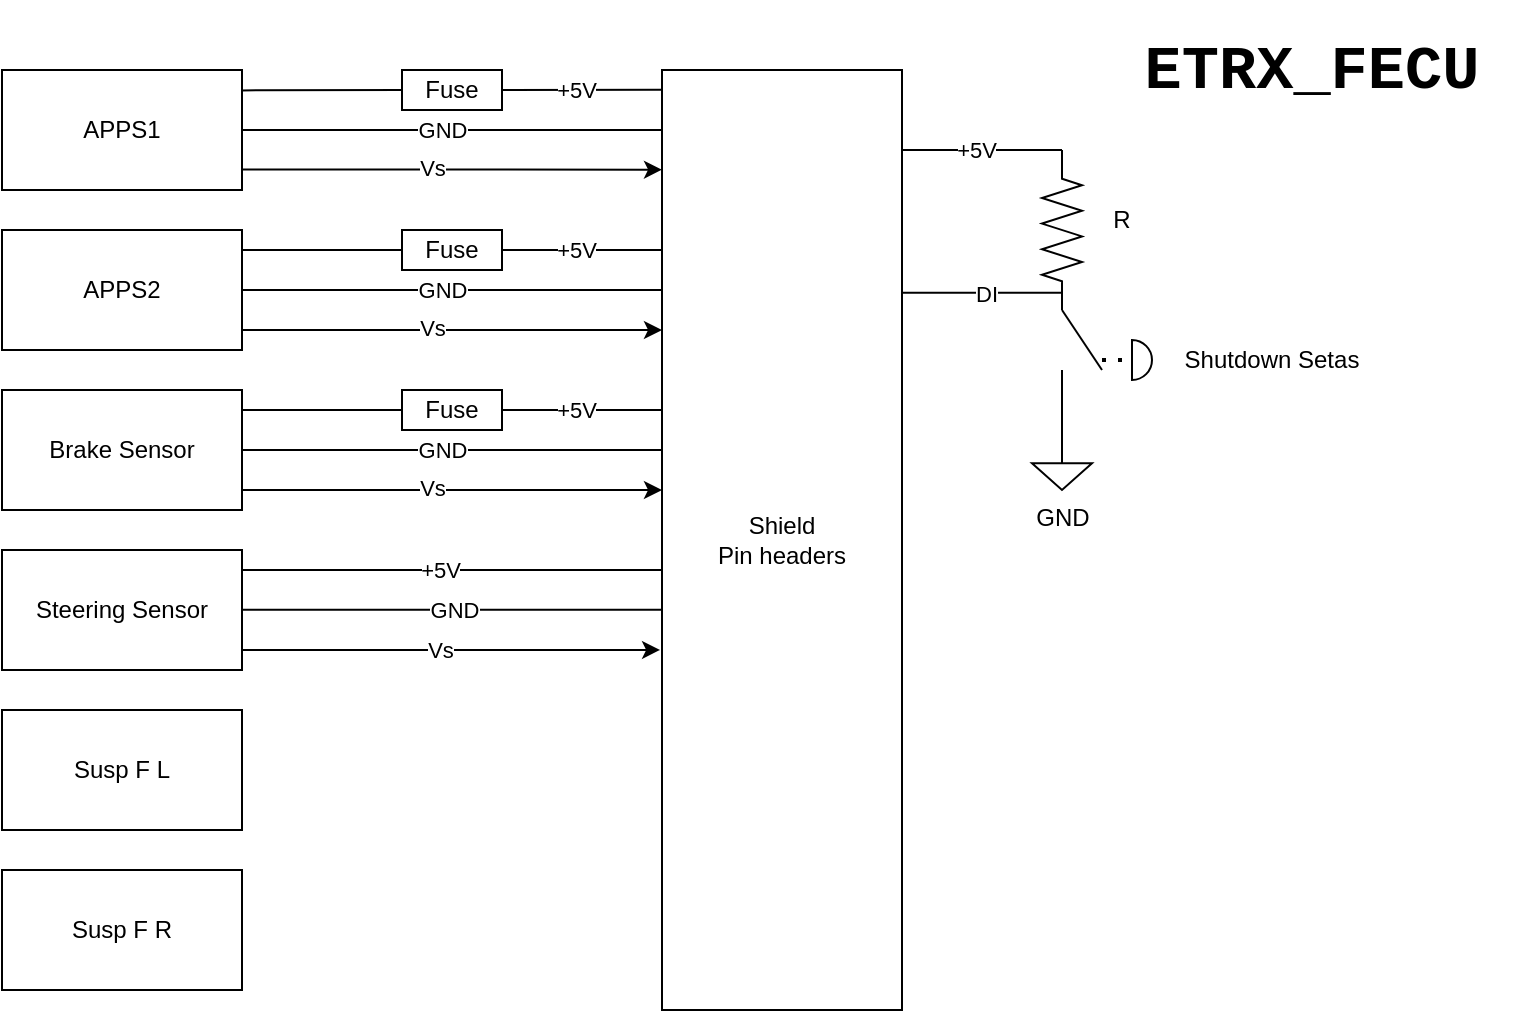 <mxfile version="22.1.7" type="device">
  <diagram name="Pàgina-1" id="8abpHyJs1kc1G5gvocYW">
    <mxGraphModel dx="819" dy="426" grid="1" gridSize="10" guides="1" tooltips="1" connect="1" arrows="1" fold="1" page="1" pageScale="1" pageWidth="827" pageHeight="1169" math="0" shadow="0">
      <root>
        <mxCell id="0" />
        <mxCell id="1" parent="0" />
        <mxCell id="pSaJIkGriDd8Vi6PSLmC-13" value="" style="edgeStyle=orthogonalEdgeStyle;rounded=0;orthogonalLoop=1;jettySize=auto;html=1;entryX=0;entryY=0.106;entryDx=0;entryDy=0;entryPerimeter=0;" parent="1" source="pSaJIkGriDd8Vi6PSLmC-1" target="pSaJIkGriDd8Vi6PSLmC-53" edge="1">
          <mxGeometry relative="1" as="geometry">
            <mxPoint x="280" y="100" as="targetPoint" />
            <Array as="points">
              <mxPoint x="220" y="100" />
            </Array>
          </mxGeometry>
        </mxCell>
        <mxCell id="pSaJIkGriDd8Vi6PSLmC-20" value="Vs" style="edgeLabel;html=1;align=center;verticalAlign=middle;resizable=0;points=[];" parent="pSaJIkGriDd8Vi6PSLmC-13" vertex="1" connectable="0">
          <mxGeometry x="-0.183" y="1" relative="1" as="geometry">
            <mxPoint x="9" as="offset" />
          </mxGeometry>
        </mxCell>
        <mxCell id="pSaJIkGriDd8Vi6PSLmC-1" value="APPS1" style="rounded=0;whiteSpace=wrap;html=1;" parent="1" vertex="1">
          <mxGeometry x="60" y="50" width="120" height="60" as="geometry" />
        </mxCell>
        <mxCell id="pSaJIkGriDd8Vi6PSLmC-2" value="APPS2" style="rounded=0;whiteSpace=wrap;html=1;" parent="1" vertex="1">
          <mxGeometry x="60" y="130" width="120" height="60" as="geometry" />
        </mxCell>
        <mxCell id="pSaJIkGriDd8Vi6PSLmC-3" value="Brake Sensor" style="rounded=0;whiteSpace=wrap;html=1;" parent="1" vertex="1">
          <mxGeometry x="60" y="210" width="120" height="60" as="geometry" />
        </mxCell>
        <mxCell id="pSaJIkGriDd8Vi6PSLmC-4" value="Steering Sensor" style="rounded=0;whiteSpace=wrap;html=1;" parent="1" vertex="1">
          <mxGeometry x="60" y="290" width="120" height="60" as="geometry" />
        </mxCell>
        <mxCell id="pSaJIkGriDd8Vi6PSLmC-5" value="Susp F L" style="rounded=0;whiteSpace=wrap;html=1;" parent="1" vertex="1">
          <mxGeometry x="60" y="370" width="120" height="60" as="geometry" />
        </mxCell>
        <mxCell id="pSaJIkGriDd8Vi6PSLmC-6" value="Susp F R" style="rounded=0;whiteSpace=wrap;html=1;" parent="1" vertex="1">
          <mxGeometry x="60" y="450" width="120" height="60" as="geometry" />
        </mxCell>
        <mxCell id="pSaJIkGriDd8Vi6PSLmC-8" value="&lt;h1&gt;&lt;font style=&quot;font-size: 31px;&quot; face=&quot;Courier New&quot;&gt;ETRX_FECU&lt;/font&gt;&lt;/h1&gt;" style="text;html=1;strokeColor=none;fillColor=none;align=center;verticalAlign=middle;whiteSpace=wrap;rounded=0;" parent="1" vertex="1">
          <mxGeometry x="610" y="20" width="210" height="60" as="geometry" />
        </mxCell>
        <mxCell id="pSaJIkGriDd8Vi6PSLmC-51" value="Fuse" style="rounded=0;whiteSpace=wrap;html=1;" parent="1" vertex="1">
          <mxGeometry x="260" y="50" width="50" height="20" as="geometry" />
        </mxCell>
        <mxCell id="pSaJIkGriDd8Vi6PSLmC-53" value="Shield&lt;br&gt;Pin headers" style="rounded=0;whiteSpace=wrap;html=1;" parent="1" vertex="1">
          <mxGeometry x="390" y="50" width="120" height="470" as="geometry" />
        </mxCell>
        <mxCell id="pSaJIkGriDd8Vi6PSLmC-72" value="" style="endArrow=classic;html=1;rounded=0;exitX=1;exitY=0.25;exitDx=0;exitDy=0;entryX=-0.008;entryY=0.617;entryDx=0;entryDy=0;entryPerimeter=0;" parent="1" target="pSaJIkGriDd8Vi6PSLmC-53" edge="1">
          <mxGeometry width="50" height="50" relative="1" as="geometry">
            <mxPoint x="180" y="340" as="sourcePoint" />
            <mxPoint x="386" y="340" as="targetPoint" />
          </mxGeometry>
        </mxCell>
        <mxCell id="pSaJIkGriDd8Vi6PSLmC-102" value="Vs" style="edgeLabel;html=1;align=center;verticalAlign=middle;resizable=0;points=[];" parent="pSaJIkGriDd8Vi6PSLmC-72" vertex="1" connectable="0">
          <mxGeometry x="-0.056" relative="1" as="geometry">
            <mxPoint as="offset" />
          </mxGeometry>
        </mxCell>
        <mxCell id="pSaJIkGriDd8Vi6PSLmC-74" value="" style="endArrow=none;html=1;rounded=0;entryX=0;entryY=0.5;entryDx=0;entryDy=0;exitX=0.998;exitY=0.17;exitDx=0;exitDy=0;exitPerimeter=0;" parent="1" source="pSaJIkGriDd8Vi6PSLmC-1" target="pSaJIkGriDd8Vi6PSLmC-51" edge="1">
          <mxGeometry width="50" height="50" relative="1" as="geometry">
            <mxPoint x="280" y="270" as="sourcePoint" />
            <mxPoint x="330" y="220" as="targetPoint" />
          </mxGeometry>
        </mxCell>
        <mxCell id="pSaJIkGriDd8Vi6PSLmC-75" value="" style="endArrow=none;html=1;rounded=0;exitX=1;exitY=0.5;exitDx=0;exitDy=0;entryX=-0.001;entryY=0.021;entryDx=0;entryDy=0;entryPerimeter=0;" parent="1" source="pSaJIkGriDd8Vi6PSLmC-51" target="pSaJIkGriDd8Vi6PSLmC-53" edge="1">
          <mxGeometry width="50" height="50" relative="1" as="geometry">
            <mxPoint x="310" y="110" as="sourcePoint" />
            <mxPoint x="360" y="60" as="targetPoint" />
          </mxGeometry>
        </mxCell>
        <mxCell id="pSaJIkGriDd8Vi6PSLmC-76" value="+5V" style="edgeLabel;html=1;align=center;verticalAlign=middle;resizable=0;points=[];" parent="pSaJIkGriDd8Vi6PSLmC-75" vertex="1" connectable="0">
          <mxGeometry x="-0.08" relative="1" as="geometry">
            <mxPoint as="offset" />
          </mxGeometry>
        </mxCell>
        <mxCell id="pSaJIkGriDd8Vi6PSLmC-77" value="" style="endArrow=none;html=1;rounded=0;exitX=1;exitY=0.5;exitDx=0;exitDy=0;" parent="1" source="pSaJIkGriDd8Vi6PSLmC-1" edge="1">
          <mxGeometry width="50" height="50" relative="1" as="geometry">
            <mxPoint x="280" y="110" as="sourcePoint" />
            <mxPoint x="390" y="80" as="targetPoint" />
          </mxGeometry>
        </mxCell>
        <mxCell id="pSaJIkGriDd8Vi6PSLmC-79" value="GND" style="edgeLabel;html=1;align=center;verticalAlign=middle;resizable=0;points=[];" parent="pSaJIkGriDd8Vi6PSLmC-77" vertex="1" connectable="0">
          <mxGeometry x="-0.141" relative="1" as="geometry">
            <mxPoint x="10" as="offset" />
          </mxGeometry>
        </mxCell>
        <mxCell id="pSaJIkGriDd8Vi6PSLmC-80" value="" style="edgeStyle=orthogonalEdgeStyle;rounded=0;orthogonalLoop=1;jettySize=auto;html=1;entryX=0;entryY=0.106;entryDx=0;entryDy=0;entryPerimeter=0;" parent="1" edge="1">
          <mxGeometry relative="1" as="geometry">
            <mxPoint x="180" y="180" as="sourcePoint" />
            <mxPoint x="390" y="180" as="targetPoint" />
            <Array as="points">
              <mxPoint x="220" y="180" />
            </Array>
          </mxGeometry>
        </mxCell>
        <mxCell id="pSaJIkGriDd8Vi6PSLmC-81" value="Vs" style="edgeLabel;html=1;align=center;verticalAlign=middle;resizable=0;points=[];" parent="pSaJIkGriDd8Vi6PSLmC-80" vertex="1" connectable="0">
          <mxGeometry x="-0.183" y="1" relative="1" as="geometry">
            <mxPoint x="9" as="offset" />
          </mxGeometry>
        </mxCell>
        <mxCell id="pSaJIkGriDd8Vi6PSLmC-82" value="Fuse" style="rounded=0;whiteSpace=wrap;html=1;" parent="1" vertex="1">
          <mxGeometry x="260" y="130" width="50" height="20" as="geometry" />
        </mxCell>
        <mxCell id="pSaJIkGriDd8Vi6PSLmC-83" value="" style="endArrow=none;html=1;rounded=0;entryX=0;entryY=0.5;entryDx=0;entryDy=0;exitX=0.998;exitY=0.17;exitDx=0;exitDy=0;exitPerimeter=0;" parent="1" target="pSaJIkGriDd8Vi6PSLmC-82" edge="1">
          <mxGeometry width="50" height="50" relative="1" as="geometry">
            <mxPoint x="180" y="140" as="sourcePoint" />
            <mxPoint x="330" y="300" as="targetPoint" />
          </mxGeometry>
        </mxCell>
        <mxCell id="pSaJIkGriDd8Vi6PSLmC-84" value="" style="endArrow=none;html=1;rounded=0;exitX=1;exitY=0.5;exitDx=0;exitDy=0;entryX=-0.001;entryY=0.021;entryDx=0;entryDy=0;entryPerimeter=0;" parent="1" source="pSaJIkGriDd8Vi6PSLmC-82" edge="1">
          <mxGeometry width="50" height="50" relative="1" as="geometry">
            <mxPoint x="310" y="190" as="sourcePoint" />
            <mxPoint x="390" y="140" as="targetPoint" />
          </mxGeometry>
        </mxCell>
        <mxCell id="pSaJIkGriDd8Vi6PSLmC-85" value="+5V" style="edgeLabel;html=1;align=center;verticalAlign=middle;resizable=0;points=[];" parent="pSaJIkGriDd8Vi6PSLmC-84" vertex="1" connectable="0">
          <mxGeometry x="-0.08" relative="1" as="geometry">
            <mxPoint as="offset" />
          </mxGeometry>
        </mxCell>
        <mxCell id="pSaJIkGriDd8Vi6PSLmC-86" value="" style="endArrow=none;html=1;rounded=0;exitX=1;exitY=0.5;exitDx=0;exitDy=0;" parent="1" edge="1">
          <mxGeometry width="50" height="50" relative="1" as="geometry">
            <mxPoint x="180" y="160" as="sourcePoint" />
            <mxPoint x="390" y="160" as="targetPoint" />
          </mxGeometry>
        </mxCell>
        <mxCell id="pSaJIkGriDd8Vi6PSLmC-87" value="GND" style="edgeLabel;html=1;align=center;verticalAlign=middle;resizable=0;points=[];" parent="pSaJIkGriDd8Vi6PSLmC-86" vertex="1" connectable="0">
          <mxGeometry x="-0.141" relative="1" as="geometry">
            <mxPoint x="10" as="offset" />
          </mxGeometry>
        </mxCell>
        <mxCell id="pSaJIkGriDd8Vi6PSLmC-88" value="" style="edgeStyle=orthogonalEdgeStyle;rounded=0;orthogonalLoop=1;jettySize=auto;html=1;entryX=0;entryY=0.106;entryDx=0;entryDy=0;entryPerimeter=0;" parent="1" edge="1">
          <mxGeometry relative="1" as="geometry">
            <mxPoint x="180" y="260" as="sourcePoint" />
            <mxPoint x="390" y="260" as="targetPoint" />
            <Array as="points">
              <mxPoint x="220" y="260" />
            </Array>
          </mxGeometry>
        </mxCell>
        <mxCell id="pSaJIkGriDd8Vi6PSLmC-89" value="Vs" style="edgeLabel;html=1;align=center;verticalAlign=middle;resizable=0;points=[];" parent="pSaJIkGriDd8Vi6PSLmC-88" vertex="1" connectable="0">
          <mxGeometry x="-0.183" y="1" relative="1" as="geometry">
            <mxPoint x="9" as="offset" />
          </mxGeometry>
        </mxCell>
        <mxCell id="pSaJIkGriDd8Vi6PSLmC-90" value="Fuse" style="rounded=0;whiteSpace=wrap;html=1;" parent="1" vertex="1">
          <mxGeometry x="260" y="210" width="50" height="20" as="geometry" />
        </mxCell>
        <mxCell id="pSaJIkGriDd8Vi6PSLmC-91" value="" style="endArrow=none;html=1;rounded=0;entryX=0;entryY=0.5;entryDx=0;entryDy=0;exitX=0.998;exitY=0.17;exitDx=0;exitDy=0;exitPerimeter=0;" parent="1" target="pSaJIkGriDd8Vi6PSLmC-90" edge="1">
          <mxGeometry width="50" height="50" relative="1" as="geometry">
            <mxPoint x="180" y="220" as="sourcePoint" />
            <mxPoint x="330" y="380" as="targetPoint" />
          </mxGeometry>
        </mxCell>
        <mxCell id="pSaJIkGriDd8Vi6PSLmC-92" value="" style="endArrow=none;html=1;rounded=0;exitX=1;exitY=0.5;exitDx=0;exitDy=0;entryX=-0.001;entryY=0.021;entryDx=0;entryDy=0;entryPerimeter=0;" parent="1" source="pSaJIkGriDd8Vi6PSLmC-90" edge="1">
          <mxGeometry width="50" height="50" relative="1" as="geometry">
            <mxPoint x="310" y="270" as="sourcePoint" />
            <mxPoint x="390" y="220" as="targetPoint" />
          </mxGeometry>
        </mxCell>
        <mxCell id="pSaJIkGriDd8Vi6PSLmC-93" value="+5V" style="edgeLabel;html=1;align=center;verticalAlign=middle;resizable=0;points=[];" parent="pSaJIkGriDd8Vi6PSLmC-92" vertex="1" connectable="0">
          <mxGeometry x="-0.08" relative="1" as="geometry">
            <mxPoint as="offset" />
          </mxGeometry>
        </mxCell>
        <mxCell id="pSaJIkGriDd8Vi6PSLmC-94" value="" style="endArrow=none;html=1;rounded=0;exitX=1;exitY=0.5;exitDx=0;exitDy=0;" parent="1" edge="1">
          <mxGeometry width="50" height="50" relative="1" as="geometry">
            <mxPoint x="180" y="240" as="sourcePoint" />
            <mxPoint x="390" y="240" as="targetPoint" />
          </mxGeometry>
        </mxCell>
        <mxCell id="pSaJIkGriDd8Vi6PSLmC-95" value="GND" style="edgeLabel;html=1;align=center;verticalAlign=middle;resizable=0;points=[];" parent="pSaJIkGriDd8Vi6PSLmC-94" vertex="1" connectable="0">
          <mxGeometry x="-0.141" relative="1" as="geometry">
            <mxPoint x="10" as="offset" />
          </mxGeometry>
        </mxCell>
        <mxCell id="pSaJIkGriDd8Vi6PSLmC-97" value="" style="endArrow=none;html=1;rounded=0;exitX=0.998;exitY=0.17;exitDx=0;exitDy=0;exitPerimeter=0;" parent="1" edge="1">
          <mxGeometry width="50" height="50" relative="1" as="geometry">
            <mxPoint x="180" y="300" as="sourcePoint" />
            <mxPoint x="390" y="300" as="targetPoint" />
          </mxGeometry>
        </mxCell>
        <mxCell id="pSaJIkGriDd8Vi6PSLmC-98" value="+5V" style="edgeLabel;html=1;align=center;verticalAlign=middle;resizable=0;points=[];" parent="pSaJIkGriDd8Vi6PSLmC-97" vertex="1" connectable="0">
          <mxGeometry x="-0.063" relative="1" as="geometry">
            <mxPoint as="offset" />
          </mxGeometry>
        </mxCell>
        <mxCell id="pSaJIkGriDd8Vi6PSLmC-100" value="" style="endArrow=none;html=1;rounded=0;exitX=0.998;exitY=0.17;exitDx=0;exitDy=0;exitPerimeter=0;" parent="1" edge="1">
          <mxGeometry width="50" height="50" relative="1" as="geometry">
            <mxPoint x="180" y="319.86" as="sourcePoint" />
            <mxPoint x="390" y="319.86" as="targetPoint" />
          </mxGeometry>
        </mxCell>
        <mxCell id="pSaJIkGriDd8Vi6PSLmC-101" value="GND" style="edgeLabel;html=1;align=center;verticalAlign=middle;resizable=0;points=[];" parent="pSaJIkGriDd8Vi6PSLmC-100" vertex="1" connectable="0">
          <mxGeometry x="-0.063" relative="1" as="geometry">
            <mxPoint x="7" as="offset" />
          </mxGeometry>
        </mxCell>
        <mxCell id="pSaJIkGriDd8Vi6PSLmC-103" value="" style="endArrow=none;html=1;rounded=0;exitX=1;exitY=0.5;exitDx=0;exitDy=0;entryX=-0.001;entryY=0.021;entryDx=0;entryDy=0;entryPerimeter=0;" parent="1" edge="1">
          <mxGeometry width="50" height="50" relative="1" as="geometry">
            <mxPoint x="510" y="90" as="sourcePoint" />
            <mxPoint x="590" y="90" as="targetPoint" />
          </mxGeometry>
        </mxCell>
        <mxCell id="pSaJIkGriDd8Vi6PSLmC-104" value="+5V" style="edgeLabel;html=1;align=center;verticalAlign=middle;resizable=0;points=[];" parent="pSaJIkGriDd8Vi6PSLmC-103" vertex="1" connectable="0">
          <mxGeometry x="-0.08" relative="1" as="geometry">
            <mxPoint as="offset" />
          </mxGeometry>
        </mxCell>
        <mxCell id="pSaJIkGriDd8Vi6PSLmC-105" value="" style="pointerEvents=1;verticalLabelPosition=bottom;shadow=0;dashed=0;align=center;html=1;verticalAlign=top;shape=mxgraph.electrical.resistors.resistor_2;rotation=90;" parent="1" vertex="1">
          <mxGeometry x="550" y="120" width="80" height="20" as="geometry" />
        </mxCell>
        <mxCell id="pSaJIkGriDd8Vi6PSLmC-106" value="" style="endArrow=none;html=1;rounded=0;entryX=1;entryY=0.5;entryDx=0;entryDy=0;entryPerimeter=0;" parent="1" target="pSaJIkGriDd8Vi6PSLmC-105" edge="1">
          <mxGeometry width="50" height="50" relative="1" as="geometry">
            <mxPoint x="610" y="200" as="sourcePoint" />
            <mxPoint x="650" y="150" as="targetPoint" />
          </mxGeometry>
        </mxCell>
        <mxCell id="pSaJIkGriDd8Vi6PSLmC-107" value="" style="endArrow=none;html=1;rounded=0;" parent="1" edge="1">
          <mxGeometry width="50" height="50" relative="1" as="geometry">
            <mxPoint x="590" y="240" as="sourcePoint" />
            <mxPoint x="590" y="200" as="targetPoint" />
          </mxGeometry>
        </mxCell>
        <mxCell id="pSaJIkGriDd8Vi6PSLmC-109" value="" style="endArrow=none;dashed=1;html=1;dashPattern=1 3;strokeWidth=2;rounded=0;" parent="1" edge="1">
          <mxGeometry width="50" height="50" relative="1" as="geometry">
            <mxPoint x="610" y="194.96" as="sourcePoint" />
            <mxPoint x="630" y="194.96" as="targetPoint" />
          </mxGeometry>
        </mxCell>
        <mxCell id="pSaJIkGriDd8Vi6PSLmC-110" value="" style="verticalLabelPosition=bottom;verticalAlign=top;html=1;shape=mxgraph.basic.half_circle;rotation=-90;" parent="1" vertex="1">
          <mxGeometry x="620" y="190" width="20" height="10" as="geometry" />
        </mxCell>
        <mxCell id="pSaJIkGriDd8Vi6PSLmC-116" value="Shutdown Setas" style="text;html=1;strokeColor=none;fillColor=none;align=center;verticalAlign=middle;whiteSpace=wrap;rounded=0;" parent="1" vertex="1">
          <mxGeometry x="640" y="180" width="110" height="30" as="geometry" />
        </mxCell>
        <mxCell id="gK3uB9BPYiLCSPlVEp5--1" value="R" style="text;html=1;strokeColor=none;fillColor=none;align=center;verticalAlign=middle;whiteSpace=wrap;rounded=0;" vertex="1" parent="1">
          <mxGeometry x="590" y="110" width="60" height="30" as="geometry" />
        </mxCell>
        <mxCell id="gK3uB9BPYiLCSPlVEp5--2" value="GND" style="pointerEvents=1;verticalLabelPosition=bottom;shadow=0;dashed=0;align=center;html=1;verticalAlign=top;shape=mxgraph.electrical.signal_sources.signal_ground;" vertex="1" parent="1">
          <mxGeometry x="575" y="240" width="30" height="20" as="geometry" />
        </mxCell>
        <mxCell id="gK3uB9BPYiLCSPlVEp5--4" value="" style="endArrow=none;html=1;rounded=0;entryX=0.892;entryY=0.483;entryDx=0;entryDy=0;entryPerimeter=0;exitX=0.999;exitY=0.237;exitDx=0;exitDy=0;exitPerimeter=0;" edge="1" parent="1" source="pSaJIkGriDd8Vi6PSLmC-53" target="pSaJIkGriDd8Vi6PSLmC-105">
          <mxGeometry width="50" height="50" relative="1" as="geometry">
            <mxPoint x="480" y="210" as="sourcePoint" />
            <mxPoint x="530" y="160" as="targetPoint" />
          </mxGeometry>
        </mxCell>
        <mxCell id="gK3uB9BPYiLCSPlVEp5--6" value="DI" style="edgeLabel;html=1;align=center;verticalAlign=middle;resizable=0;points=[];" vertex="1" connectable="0" parent="gK3uB9BPYiLCSPlVEp5--4">
          <mxGeometry x="0.04" relative="1" as="geometry">
            <mxPoint as="offset" />
          </mxGeometry>
        </mxCell>
      </root>
    </mxGraphModel>
  </diagram>
</mxfile>
